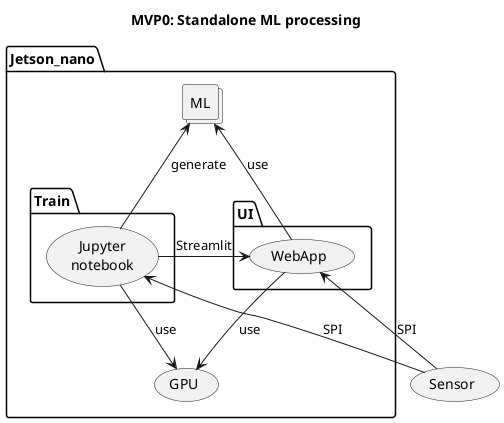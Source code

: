 @startuml

title "MVP0: Standalone ML processing"

package Jetson_nano {
	collections ML
	package Train {
		  (Jupyter\nnotebook)
	}
	package UI {
		(WebApp)
	}
	(Jupyter\nnotebook) -> (WebApp) : Streamlit

ML <-down- (Jupyter\nnotebook) : generate
ML <-down- (WebApp) : use
(Jupyter\nnotebook) -down-> (GPU) : use
(WebApp) -down-> (GPU) : use
}

(Jupyter\nnotebook) <-down- (Sensor) : SPI
(WebApp) <-down- (Sensor) : SPI


'======================================================
newpage

title "MVP1: Add MCU via SPI to collect data"

package Jetson_nano {
	collections ML
	package UI {
		(WebApp)
	}
	package Train {
		  (Jupyter\nnotebook)
	}
(Jupyter\nnotebook) -> (WebApp) : Streamlit
ML <-down- (Jupyter\nnotebook) : generate
ML <-down- (WebApp) : use
(Jupyter\nnotebook) -down-> (GPU) : use
(WebApp) -down-> (GPU) : use
}

package MCU {
	(Converter)
}

WebApp <-down- Converter : "data\nvia USB"
Converter <- (Sensor) : SPI

'======================================================
newpage

title "MVP2: Connect via network"

package Jetson_nano {
	collections ML
	package Train {
		  (Jupyter\nnotebook)
	}
	package UI {
		(WebApp)
	}
ML <-down- (Jupyter\nnotebook) : generate
ML <-down- (WebApp) : use
(Jupyter\nnotebook) -> (WebApp) : Streamlit
(Jupyter\nnotebook) -down-> (GPU) : use
(WebApp) -down-> (GPU) : use
}

package RPI {
	(IP address)
}

package MCU {
	(Converter)
}

WebApp -down- RPI : network
RPI <-down- Converter : USB

Converter <- (Sensor) : SPI


'======================================================
newpage

title "MVP3: Offloading with TinyML"

package Jetson_nano {
	collections ML
	package Train {
		  (Jupyter\nnotebook)
	}
	package UI {
		(WebApp)
		
	}
(Jupyter\nnotebook) -> (WebApp) : Streamlit
ML <-down- (Jupyter\nnotebook) : generate
ML <-down- WebApp : use
(Jupyter\nnotebook) -down-> (GPU) : use
(WebApp) -down-> (GPU) : use
}

package RPI {
	(IP address)
}

package MCU {
        artifact ML1
	ML1 -down-> (TinyML)
}
ML .> ML1 : offloading
WebApp -down- RPI : network
RPI -down- MCU : USB
TinyML <- (Sensor) : SPI

'======================================================
newpage

title "MVP4: Add Cloud control UI"

cloud Cloud {
	package UI {
		(WebApp)
	}
}

package Jetson_nano {
	collections ML
	package Train {
		  (Jupyter\nnotebook')
	}
ML <-down- (Jupyter\nnotebook') : generate
(Jupyter\nnotebook') -down-> (GPU) : use
}
ML <-up- WebApp : use

package RPI {
	(IP address)
}

package MCU {
        artifact ML2
	ML2 -down-> (TinyML)
}
ML .down.>ML2 : offloading

WebApp -right-> RPI : use
RPI -down- MCU : USB
TinyML <- (Sensor) : SPI


'======================================================
newpage

title "MVP5: Add Cloud ML"

cloud Cloud {
      collections ML0
      package UI {
      	      (WebApp)
      }
      package Train {
      	      (Jupyter\nnotebook')
      }
      collections GPUs
ML0 <-down- (Jupyter\nnotebook') : generate
ML0 <-down- WebApp : use
(Jupyter\nnotebook') -down-> GPUs : use
WebApp -down-> GPUs : use
(Jupyter\nnotebook') -> WebApp : streamlit
}

package RPI {
	(IP address)
}

package MCU {
        artifact "ML2"
	ML2 -down-> (TinyML)
}

Cloud -down-> RPI
RPI -down- MCU : USB
TinyML <- (Sensor) : SPI
ML0 .down.> ML2 : offloading

package Jetson_nano
WebApp -down-> Jetson_nano

@enduml
